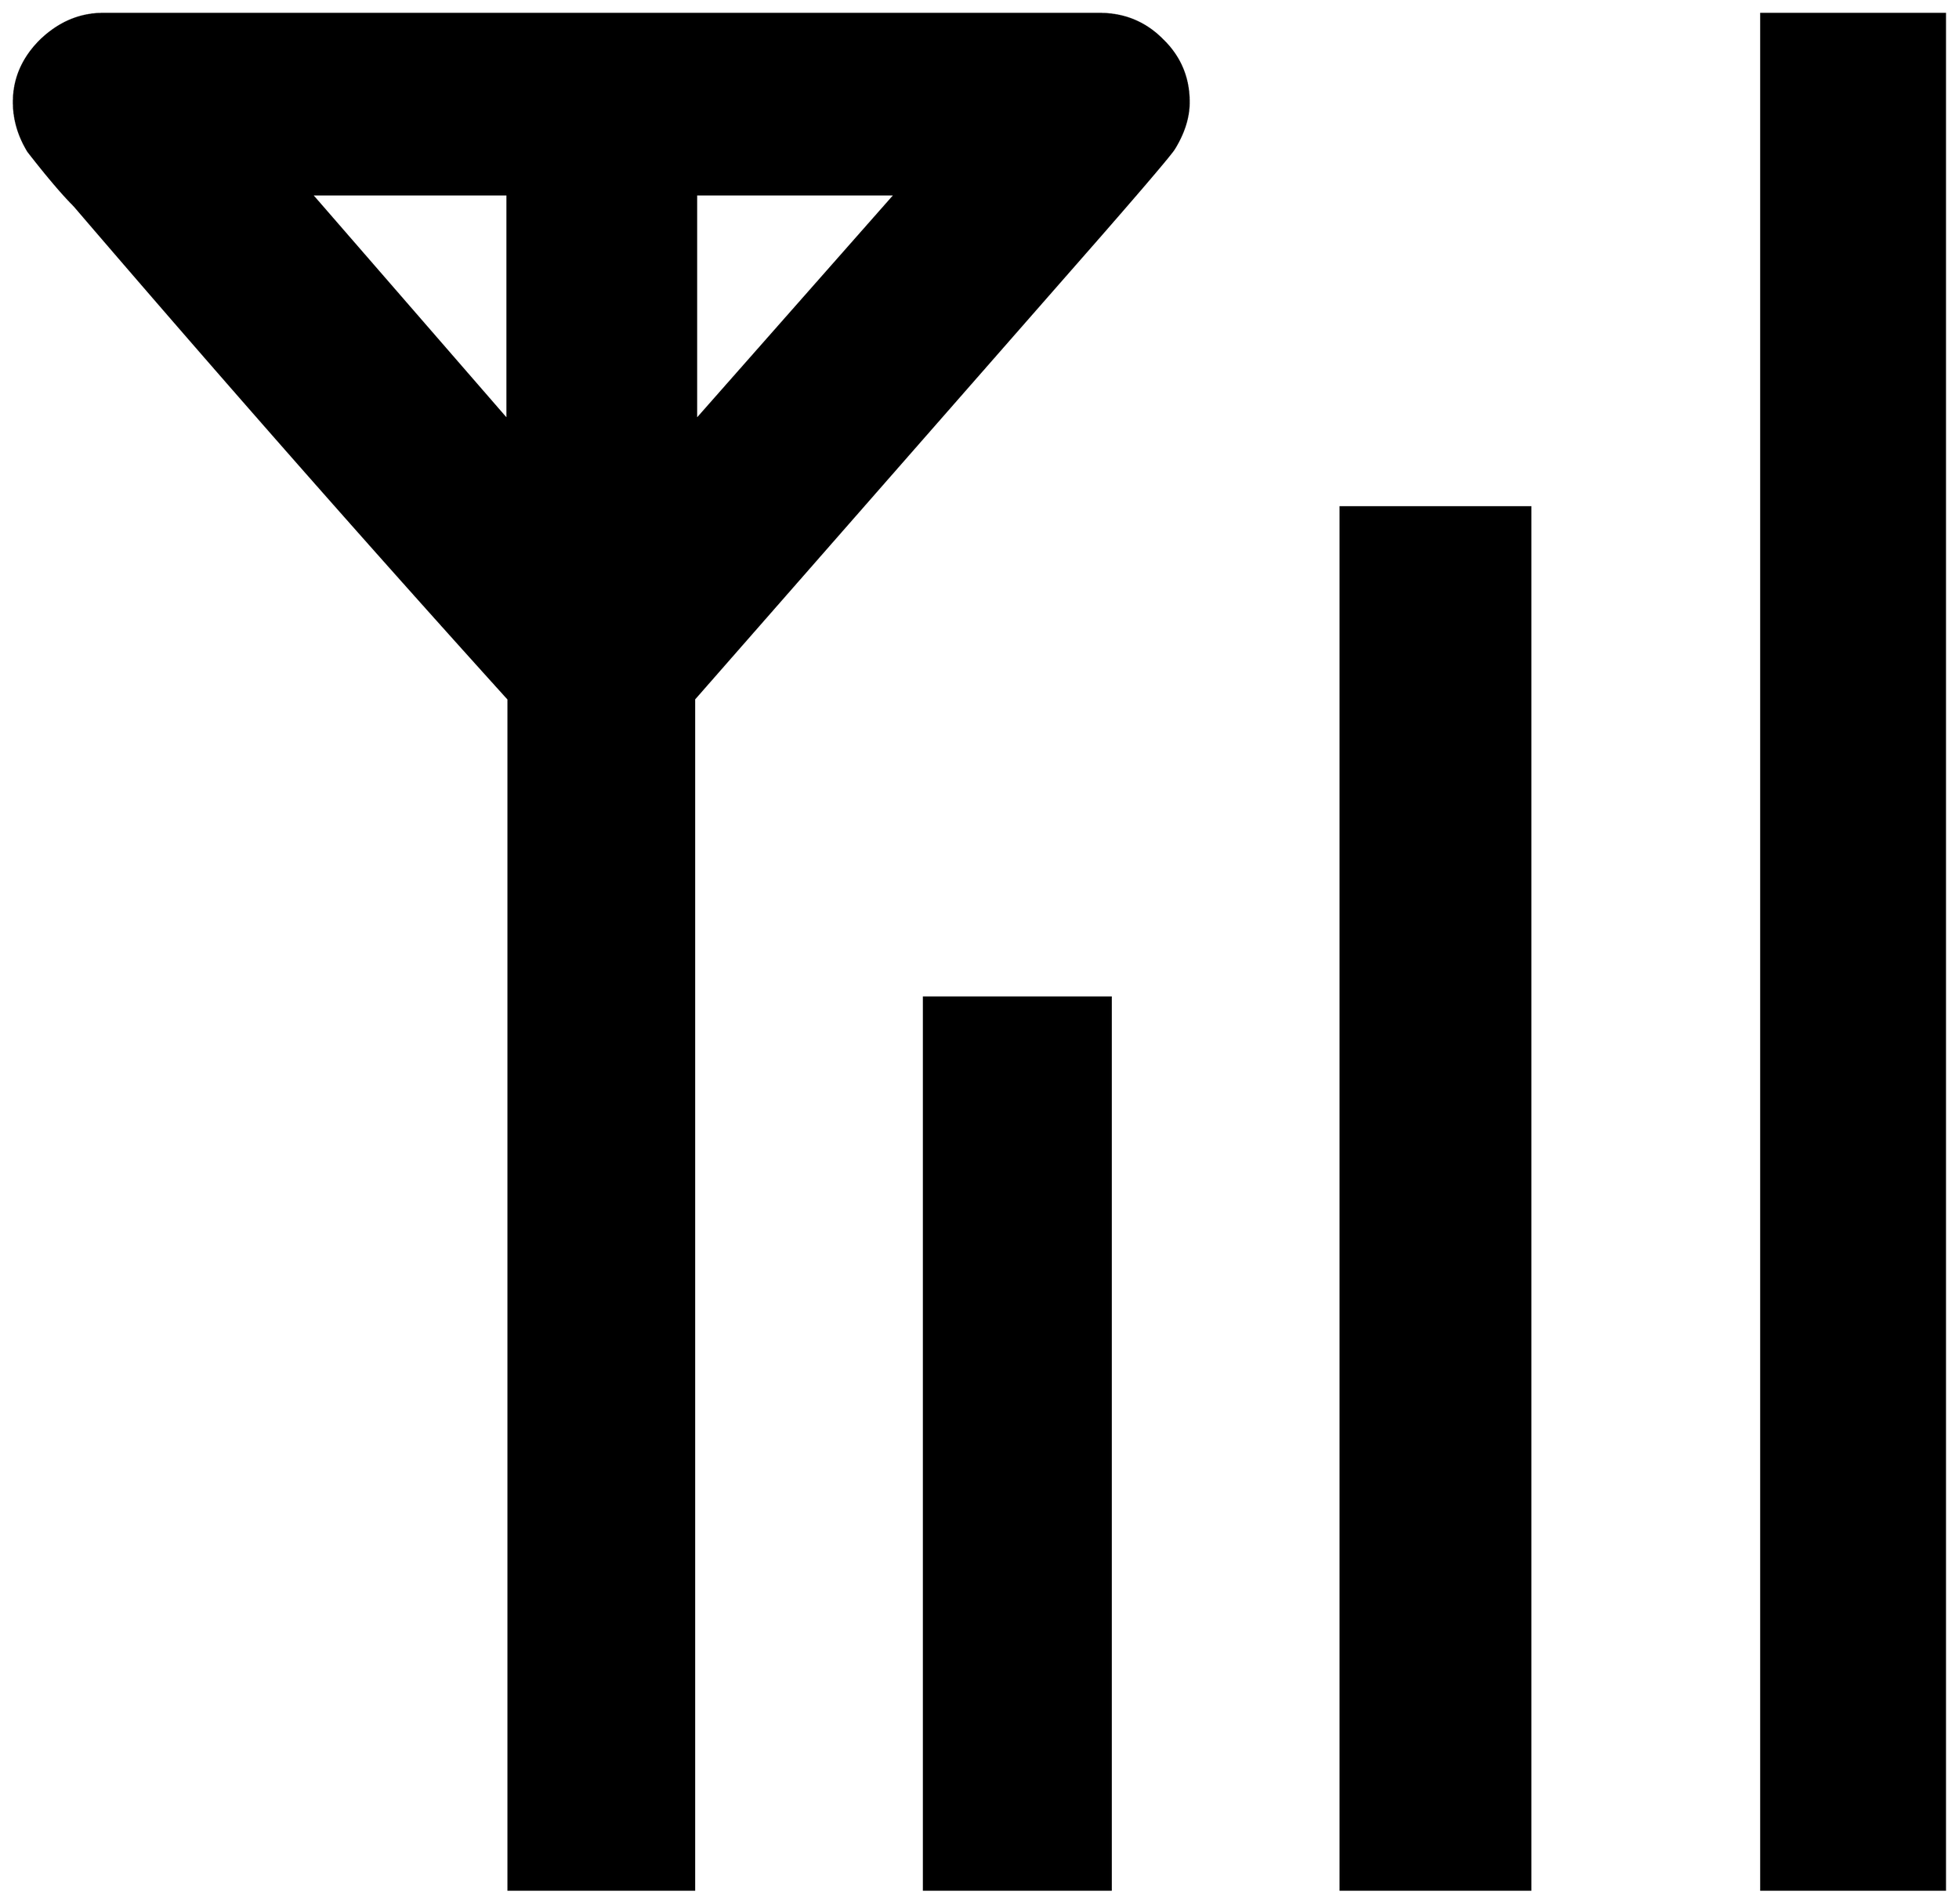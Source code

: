 


\begin{tikzpicture}[y=0.80pt, x=0.80pt, yscale=-1.0, xscale=1.0, inner sep=0pt, outer sep=0pt]
\begin{scope}[shift={(100.0,1697.0)},nonzero rule]
  \path[draw=.,fill=.,line width=1.600pt] (1964.0,341.0) --
    (1785.0,341.0) -- (1785.0,-1488.0) -- (1964.0,-1488.0) --
    (1964.0,341.0) -- cycle(1560.0,341.0) -- (1375.0,341.0) --
    (1375.0,-1007.0) -- (1560.0,-1007.0) -- (1560.0,341.0) --
    cycle(1227.0,-1402.0) .. controls (1227.0,-1387.333) and
    (1222.333,-1372.333) .. (1213.0,-1357.0) .. controls
    (1210.333,-1352.333) and (1186.333,-1324.0) .. (1141.0,-1272.0) --
    (745.0,-820.0) -- (745.0,341.0) -- (564.0,341.0) --
    (564.0,-820.0) .. controls (426.0,-972.667) and
    (285.0,-1133.0) .. (141.0,-1301.0) .. controls
    (129.667,-1312.333) and (114.667,-1330.0) .. (96.0,-1354.0) ..
    controls (86.667,-1369.333) and (82.0,-1385.333) .. (82.0,-1402.0)
    .. controls (82.0,-1424.667) and (90.667,-1444.667) ..
    (108.0,-1462.0) .. controls (126.0,-1479.333) and
    (146.333,-1488.0) .. (169.0,-1488.0) -- (1140.0,-1488.0) ..
    controls (1164.0,-1488.0) and (1184.333,-1479.667) ..
    (1201.0,-1463.0) .. controls (1218.333,-1446.333) and
    (1227.0,-1426.0) .. (1227.0,-1402.0) -- cycle(1151.0,341.0)
    -- (969.0,341.0) -- (969.0,-529.0) -- (1151.0,-529.0) --
    (1151.0,341.0) -- cycle(941.0,-1312.0) -- (747.0,-1312.0) --
    (747.0,-1092.0) -- (941.0,-1312.0) -- cycle(563.0,-1092.0)
    -- (563.0,-1312.0) -- (372.0,-1312.0) -- (563.0,-1092.0) --
    cycle;
\end{scope}

\end{tikzpicture}

